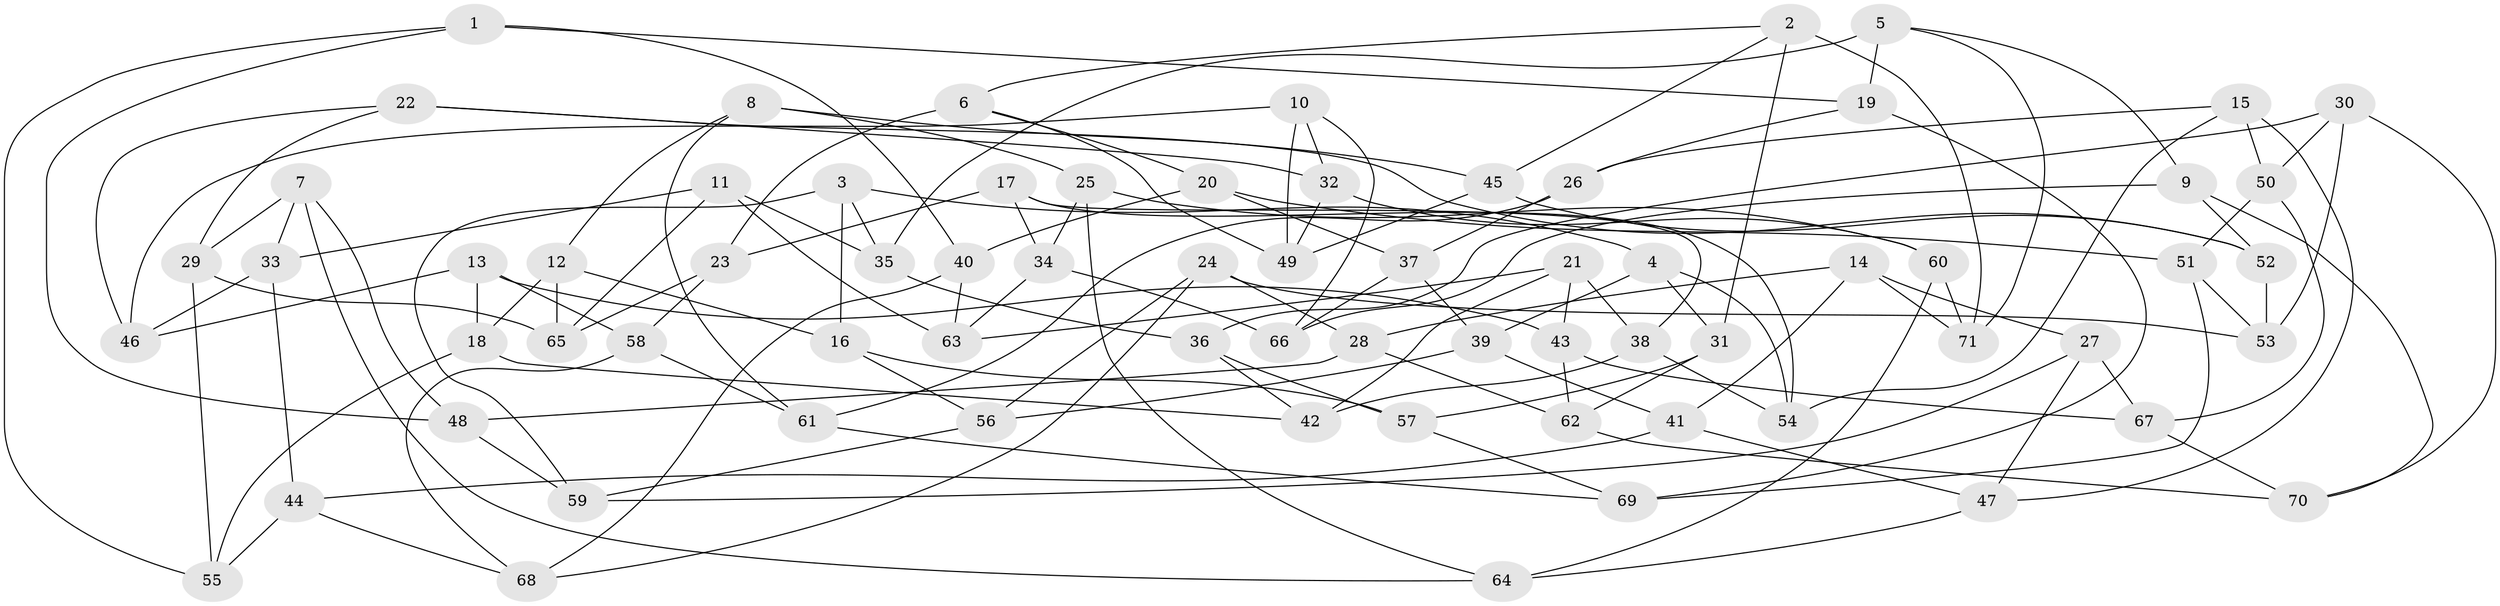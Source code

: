 // Generated by graph-tools (version 1.1) at 2025/50/03/09/25 03:50:57]
// undirected, 71 vertices, 142 edges
graph export_dot {
graph [start="1"]
  node [color=gray90,style=filled];
  1;
  2;
  3;
  4;
  5;
  6;
  7;
  8;
  9;
  10;
  11;
  12;
  13;
  14;
  15;
  16;
  17;
  18;
  19;
  20;
  21;
  22;
  23;
  24;
  25;
  26;
  27;
  28;
  29;
  30;
  31;
  32;
  33;
  34;
  35;
  36;
  37;
  38;
  39;
  40;
  41;
  42;
  43;
  44;
  45;
  46;
  47;
  48;
  49;
  50;
  51;
  52;
  53;
  54;
  55;
  56;
  57;
  58;
  59;
  60;
  61;
  62;
  63;
  64;
  65;
  66;
  67;
  68;
  69;
  70;
  71;
  1 -- 19;
  1 -- 55;
  1 -- 40;
  1 -- 48;
  2 -- 45;
  2 -- 71;
  2 -- 31;
  2 -- 6;
  3 -- 59;
  3 -- 4;
  3 -- 16;
  3 -- 35;
  4 -- 31;
  4 -- 39;
  4 -- 54;
  5 -- 19;
  5 -- 35;
  5 -- 71;
  5 -- 9;
  6 -- 20;
  6 -- 23;
  6 -- 49;
  7 -- 29;
  7 -- 64;
  7 -- 33;
  7 -- 48;
  8 -- 61;
  8 -- 45;
  8 -- 12;
  8 -- 25;
  9 -- 52;
  9 -- 66;
  9 -- 70;
  10 -- 66;
  10 -- 46;
  10 -- 32;
  10 -- 49;
  11 -- 35;
  11 -- 33;
  11 -- 65;
  11 -- 63;
  12 -- 18;
  12 -- 16;
  12 -- 65;
  13 -- 46;
  13 -- 18;
  13 -- 58;
  13 -- 43;
  14 -- 71;
  14 -- 28;
  14 -- 41;
  14 -- 27;
  15 -- 26;
  15 -- 54;
  15 -- 47;
  15 -- 50;
  16 -- 56;
  16 -- 57;
  17 -- 23;
  17 -- 34;
  17 -- 54;
  17 -- 38;
  18 -- 55;
  18 -- 42;
  19 -- 69;
  19 -- 26;
  20 -- 40;
  20 -- 37;
  20 -- 51;
  21 -- 43;
  21 -- 42;
  21 -- 38;
  21 -- 63;
  22 -- 32;
  22 -- 29;
  22 -- 46;
  22 -- 52;
  23 -- 65;
  23 -- 58;
  24 -- 56;
  24 -- 28;
  24 -- 53;
  24 -- 68;
  25 -- 60;
  25 -- 64;
  25 -- 34;
  26 -- 61;
  26 -- 37;
  27 -- 67;
  27 -- 59;
  27 -- 47;
  28 -- 48;
  28 -- 62;
  29 -- 55;
  29 -- 65;
  30 -- 53;
  30 -- 36;
  30 -- 50;
  30 -- 70;
  31 -- 62;
  31 -- 57;
  32 -- 49;
  32 -- 60;
  33 -- 44;
  33 -- 46;
  34 -- 63;
  34 -- 66;
  35 -- 36;
  36 -- 42;
  36 -- 57;
  37 -- 39;
  37 -- 66;
  38 -- 42;
  38 -- 54;
  39 -- 56;
  39 -- 41;
  40 -- 68;
  40 -- 63;
  41 -- 44;
  41 -- 47;
  43 -- 67;
  43 -- 62;
  44 -- 55;
  44 -- 68;
  45 -- 49;
  45 -- 52;
  47 -- 64;
  48 -- 59;
  50 -- 67;
  50 -- 51;
  51 -- 53;
  51 -- 69;
  52 -- 53;
  56 -- 59;
  57 -- 69;
  58 -- 68;
  58 -- 61;
  60 -- 71;
  60 -- 64;
  61 -- 69;
  62 -- 70;
  67 -- 70;
}
